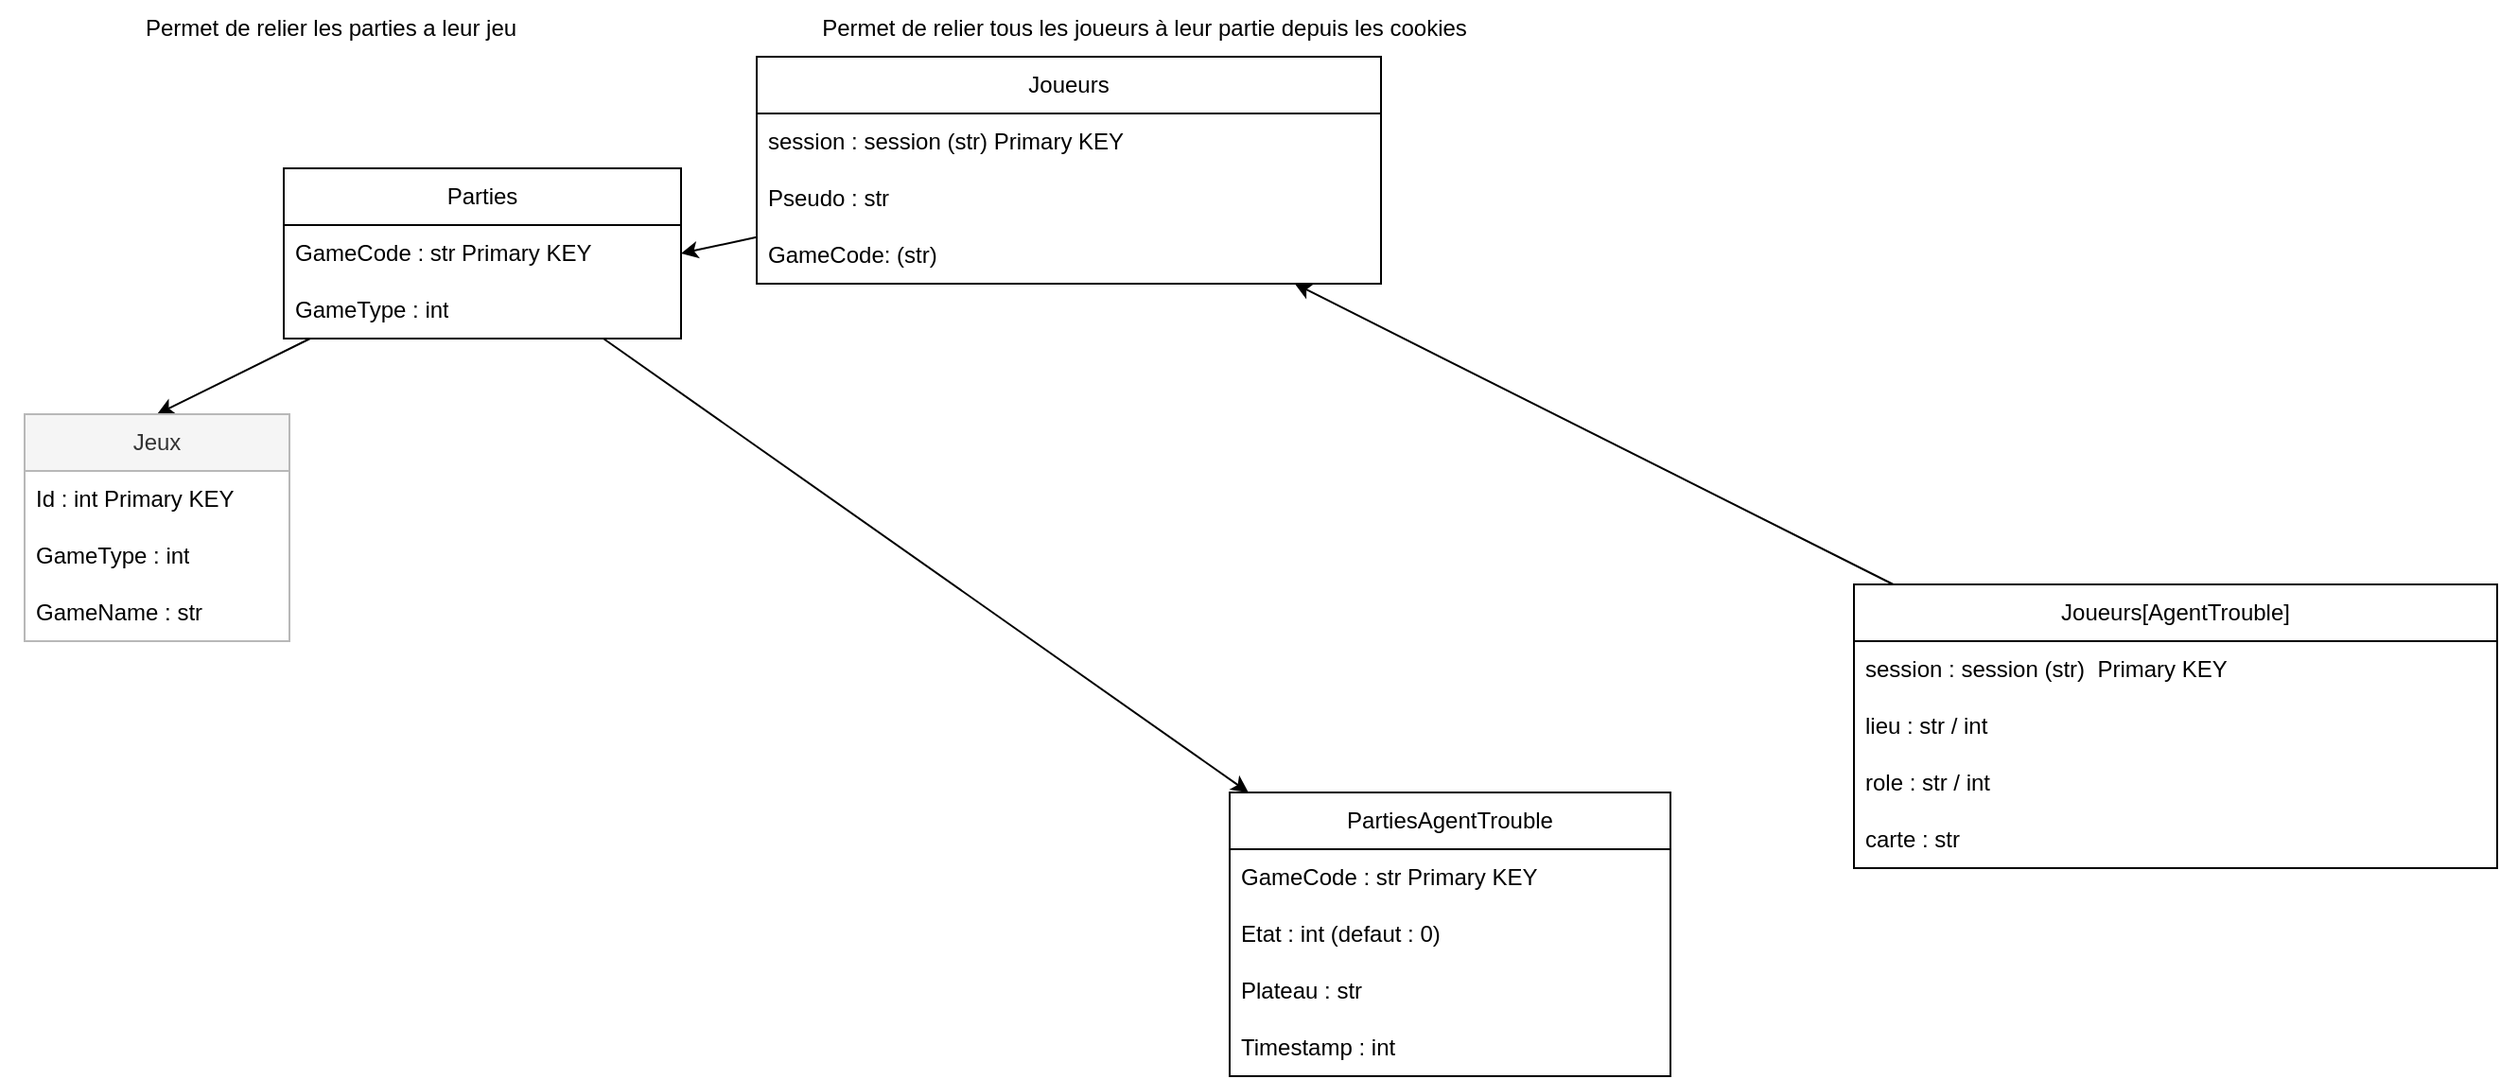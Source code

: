 <mxfile>
    <diagram id="Tv6J48aoiLz4QsXz_irJ" name="Page-1">
        <mxGraphModel dx="3394" dy="2246" grid="1" gridSize="10" guides="1" tooltips="1" connect="1" arrows="1" fold="1" page="1" pageScale="1" pageWidth="827" pageHeight="1169" math="0" shadow="0">
            <root>
                <mxCell id="0"/>
                <mxCell id="1" parent="0"/>
                <mxCell id="35" style="edgeStyle=none;html=1;entryX=0.5;entryY=0;entryDx=0;entryDy=0;" parent="1" source="26" target="30" edge="1">
                    <mxGeometry relative="1" as="geometry"/>
                </mxCell>
                <mxCell id="74" style="edgeStyle=none;html=1;" parent="1" source="26" target="36" edge="1">
                    <mxGeometry relative="1" as="geometry"/>
                </mxCell>
                <mxCell id="26" value="Parties" style="swimlane;fontStyle=0;childLayout=stackLayout;horizontal=1;startSize=30;horizontalStack=0;resizeParent=1;resizeParentMax=0;resizeLast=0;collapsible=1;marginBottom=0;whiteSpace=wrap;html=1;" parent="1" vertex="1">
                    <mxGeometry x="-830" y="-600" width="210" height="90" as="geometry"/>
                </mxCell>
                <mxCell id="28" value="GameCode : str&amp;nbsp;&lt;span style=&quot;color: rgb(0, 0, 0);&quot;&gt;Primary KEY&lt;/span&gt;" style="text;strokeColor=none;fillColor=none;align=left;verticalAlign=middle;spacingLeft=4;spacingRight=4;overflow=hidden;points=[[0,0.5],[1,0.5]];portConstraint=eastwest;rotatable=0;whiteSpace=wrap;html=1;" parent="26" vertex="1">
                    <mxGeometry y="30" width="210" height="30" as="geometry"/>
                </mxCell>
                <mxCell id="29" value="GameType : int" style="text;strokeColor=none;fillColor=none;align=left;verticalAlign=middle;spacingLeft=4;spacingRight=4;overflow=hidden;points=[[0,0.5],[1,0.5]];portConstraint=eastwest;rotatable=0;whiteSpace=wrap;html=1;" parent="26" vertex="1">
                    <mxGeometry y="60" width="210" height="30" as="geometry"/>
                </mxCell>
                <mxCell id="30" value="Jeux" style="swimlane;fontStyle=0;childLayout=stackLayout;horizontal=1;startSize=30;horizontalStack=0;resizeParent=1;resizeParentMax=0;resizeLast=0;collapsible=1;marginBottom=0;whiteSpace=wrap;html=1;fillColor=#f5f5f5;fontColor=#333333;strokeColor=light-dark(#b8b8b8, #959595);" parent="1" vertex="1">
                    <mxGeometry x="-967" y="-470" width="140" height="120" as="geometry"/>
                </mxCell>
                <mxCell id="31" value="Id : int&amp;nbsp;&lt;span style=&quot;color: rgb(0, 0, 0);&quot;&gt;Primary KEY&lt;/span&gt;" style="text;strokeColor=none;fillColor=none;align=left;verticalAlign=middle;spacingLeft=4;spacingRight=4;overflow=hidden;points=[[0,0.5],[1,0.5]];portConstraint=eastwest;rotatable=0;whiteSpace=wrap;html=1;" parent="30" vertex="1">
                    <mxGeometry y="30" width="140" height="30" as="geometry"/>
                </mxCell>
                <mxCell id="32" value="GameType : int" style="text;strokeColor=none;fillColor=none;align=left;verticalAlign=middle;spacingLeft=4;spacingRight=4;overflow=hidden;points=[[0,0.5],[1,0.5]];portConstraint=eastwest;rotatable=0;whiteSpace=wrap;html=1;" parent="30" vertex="1">
                    <mxGeometry y="60" width="140" height="30" as="geometry"/>
                </mxCell>
                <mxCell id="33" value="GameName : str" style="text;strokeColor=none;fillColor=none;align=left;verticalAlign=middle;spacingLeft=4;spacingRight=4;overflow=hidden;points=[[0,0.5],[1,0.5]];portConstraint=eastwest;rotatable=0;whiteSpace=wrap;html=1;" parent="30" vertex="1">
                    <mxGeometry y="90" width="140" height="30" as="geometry"/>
                </mxCell>
                <mxCell id="36" value="PartiesAgentTrouble" style="swimlane;fontStyle=0;childLayout=stackLayout;horizontal=1;startSize=30;horizontalStack=0;resizeParent=1;resizeParentMax=0;resizeLast=0;collapsible=1;marginBottom=0;whiteSpace=wrap;html=1;" parent="1" vertex="1">
                    <mxGeometry x="-330" y="-270" width="233" height="150" as="geometry"/>
                </mxCell>
                <mxCell id="38" value="GameCode : str&amp;nbsp;&lt;span style=&quot;color: rgb(0, 0, 0);&quot;&gt;Primary KEY&lt;/span&gt;" style="text;strokeColor=none;fillColor=none;align=left;verticalAlign=middle;spacingLeft=4;spacingRight=4;overflow=hidden;points=[[0,0.5],[1,0.5]];portConstraint=eastwest;rotatable=0;whiteSpace=wrap;html=1;" parent="36" vertex="1">
                    <mxGeometry y="30" width="233" height="30" as="geometry"/>
                </mxCell>
                <mxCell id="69" value="Etat : int (defaut : 0)" style="text;strokeColor=none;fillColor=none;align=left;verticalAlign=middle;spacingLeft=4;spacingRight=4;overflow=hidden;points=[[0,0.5],[1,0.5]];portConstraint=eastwest;rotatable=0;whiteSpace=wrap;html=1;" parent="36" vertex="1">
                    <mxGeometry y="60" width="233" height="30" as="geometry"/>
                </mxCell>
                <mxCell id="39" value="Plateau : str" style="text;strokeColor=none;fillColor=none;align=left;verticalAlign=middle;spacingLeft=4;spacingRight=4;overflow=hidden;points=[[0,0.5],[1,0.5]];portConstraint=eastwest;rotatable=0;whiteSpace=wrap;html=1;" parent="36" vertex="1">
                    <mxGeometry y="90" width="233" height="30" as="geometry"/>
                </mxCell>
                <mxCell id="68" value="Timestamp : int" style="text;strokeColor=none;fillColor=none;align=left;verticalAlign=middle;spacingLeft=4;spacingRight=4;overflow=hidden;points=[[0,0.5],[1,0.5]];portConstraint=eastwest;rotatable=0;whiteSpace=wrap;html=1;" parent="36" vertex="1">
                    <mxGeometry y="120" width="233" height="30" as="geometry"/>
                </mxCell>
                <mxCell id="73" style="edgeStyle=none;html=1;" parent="1" source="44" target="57" edge="1">
                    <mxGeometry relative="1" as="geometry"/>
                </mxCell>
                <mxCell id="44" value="Joueurs[AgentTrouble]" style="swimlane;fontStyle=0;childLayout=stackLayout;horizontal=1;startSize=30;horizontalStack=0;resizeParent=1;resizeParentMax=0;resizeLast=0;collapsible=1;marginBottom=0;whiteSpace=wrap;html=1;" parent="1" vertex="1">
                    <mxGeometry y="-380" width="340" height="150" as="geometry"/>
                </mxCell>
                <mxCell id="72" value="session : session (str)&amp;nbsp;&amp;nbsp;&lt;span style=&quot;color: rgb(0, 0, 0);&quot;&gt;Primary KEY&lt;/span&gt;" style="text;strokeColor=none;fillColor=none;align=left;verticalAlign=middle;spacingLeft=4;spacingRight=4;overflow=hidden;points=[[0,0.5],[1,0.5]];portConstraint=eastwest;rotatable=0;whiteSpace=wrap;html=1;" parent="44" vertex="1">
                    <mxGeometry y="30" width="340" height="30" as="geometry"/>
                </mxCell>
                <mxCell id="48" value="lieu : str / int" style="text;strokeColor=none;fillColor=none;align=left;verticalAlign=middle;spacingLeft=4;spacingRight=4;overflow=hidden;points=[[0,0.5],[1,0.5]];portConstraint=eastwest;rotatable=0;whiteSpace=wrap;html=1;" parent="44" vertex="1">
                    <mxGeometry y="60" width="340" height="30" as="geometry"/>
                </mxCell>
                <mxCell id="49" value="role : str / int" style="text;strokeColor=none;fillColor=none;align=left;verticalAlign=middle;spacingLeft=4;spacingRight=4;overflow=hidden;points=[[0,0.5],[1,0.5]];portConstraint=eastwest;rotatable=0;whiteSpace=wrap;html=1;" parent="44" vertex="1">
                    <mxGeometry y="90" width="340" height="30" as="geometry"/>
                </mxCell>
                <mxCell id="47" value="carte : str" style="text;strokeColor=none;fillColor=none;align=left;verticalAlign=middle;spacingLeft=4;spacingRight=4;overflow=hidden;points=[[0,0.5],[1,0.5]];portConstraint=eastwest;rotatable=0;whiteSpace=wrap;html=1;" parent="44" vertex="1">
                    <mxGeometry y="120" width="340" height="30" as="geometry"/>
                </mxCell>
                <mxCell id="64" style="edgeStyle=none;html=1;entryX=1;entryY=0.5;entryDx=0;entryDy=0;" parent="1" source="57" edge="1">
                    <mxGeometry relative="1" as="geometry">
                        <mxPoint x="-620" y="-555" as="targetPoint"/>
                    </mxGeometry>
                </mxCell>
                <mxCell id="57" value="Joueurs" style="swimlane;fontStyle=0;childLayout=stackLayout;horizontal=1;startSize=30;horizontalStack=0;resizeParent=1;resizeParentMax=0;resizeLast=0;collapsible=1;marginBottom=0;whiteSpace=wrap;html=1;" parent="1" vertex="1">
                    <mxGeometry x="-580" y="-659" width="330" height="120" as="geometry"/>
                </mxCell>
                <mxCell id="63" value="session : session (str) Primary KEY" style="text;strokeColor=none;fillColor=none;align=left;verticalAlign=middle;spacingLeft=4;spacingRight=4;overflow=hidden;points=[[0,0.5],[1,0.5]];portConstraint=eastwest;rotatable=0;whiteSpace=wrap;html=1;" parent="57" vertex="1">
                    <mxGeometry y="30" width="330" height="30" as="geometry"/>
                </mxCell>
                <mxCell id="46" value="Pseudo : str" style="text;strokeColor=none;fillColor=none;align=left;verticalAlign=middle;spacingLeft=4;spacingRight=4;overflow=hidden;points=[[0,0.5],[1,0.5]];portConstraint=eastwest;rotatable=0;whiteSpace=wrap;html=1;" parent="57" vertex="1">
                    <mxGeometry y="60" width="330" height="30" as="geometry"/>
                </mxCell>
                <mxCell id="58" value="GameCode: (str)" style="text;strokeColor=none;fillColor=none;align=left;verticalAlign=middle;spacingLeft=4;spacingRight=4;overflow=hidden;points=[[0,0.5],[1,0.5]];portConstraint=eastwest;rotatable=0;whiteSpace=wrap;html=1;" parent="57" vertex="1">
                    <mxGeometry y="90" width="330" height="30" as="geometry"/>
                </mxCell>
                <mxCell id="65" value="Permet de relier tous les joueurs à leur partie depuis les cookies" style="text;html=1;align=center;verticalAlign=middle;whiteSpace=wrap;rounded=0;" parent="1" vertex="1">
                    <mxGeometry x="-550" y="-689" width="350" height="30" as="geometry"/>
                </mxCell>
                <mxCell id="66" value="Permet de relier les parties a leur jeu" style="text;html=1;align=center;verticalAlign=middle;whiteSpace=wrap;rounded=0;" parent="1" vertex="1">
                    <mxGeometry x="-980" y="-689" width="350" height="30" as="geometry"/>
                </mxCell>
            </root>
        </mxGraphModel>
    </diagram>
</mxfile>
